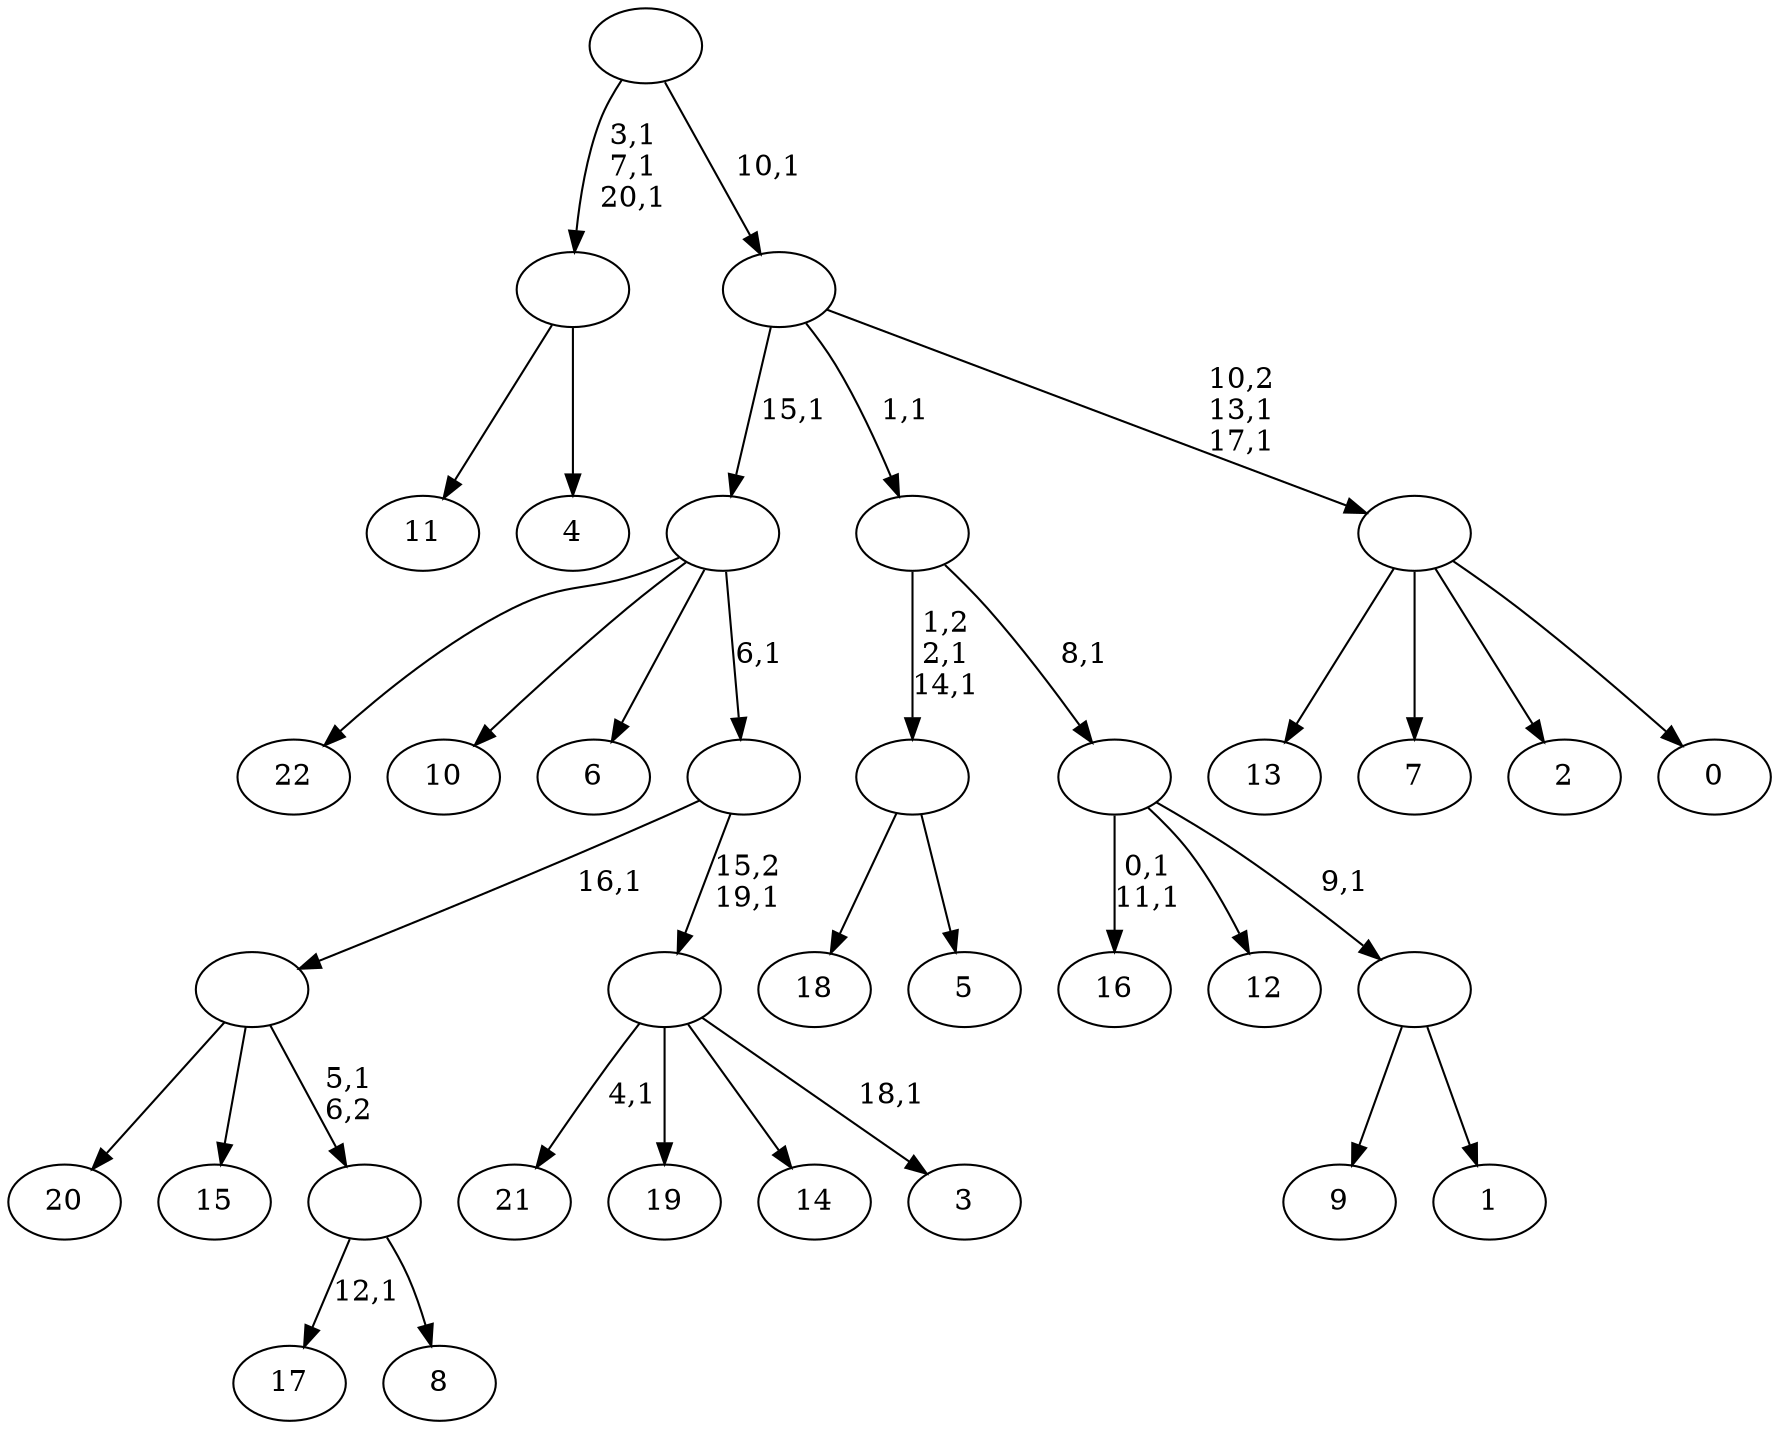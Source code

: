digraph T {
	44 [label="22"]
	43 [label="21"]
	41 [label="20"]
	40 [label="19"]
	39 [label="18"]
	38 [label="17"]
	36 [label="16"]
	33 [label="15"]
	32 [label="14"]
	31 [label="13"]
	30 [label="12"]
	29 [label="11"]
	28 [label="10"]
	27 [label="9"]
	26 [label="8"]
	25 [label=""]
	24 [label=""]
	23 [label="7"]
	22 [label="6"]
	21 [label="5"]
	20 [label=""]
	18 [label="4"]
	17 [label=""]
	14 [label="3"]
	12 [label=""]
	11 [label=""]
	10 [label=""]
	9 [label="2"]
	8 [label="1"]
	7 [label=""]
	6 [label=""]
	5 [label=""]
	4 [label="0"]
	3 [label=""]
	1 [label=""]
	0 [label=""]
	25 -> 38 [label="12,1"]
	25 -> 26 [label=""]
	24 -> 41 [label=""]
	24 -> 33 [label=""]
	24 -> 25 [label="5,1\n6,2"]
	20 -> 39 [label=""]
	20 -> 21 [label=""]
	17 -> 29 [label=""]
	17 -> 18 [label=""]
	12 -> 14 [label="18,1"]
	12 -> 43 [label="4,1"]
	12 -> 40 [label=""]
	12 -> 32 [label=""]
	11 -> 24 [label="16,1"]
	11 -> 12 [label="15,2\n19,1"]
	10 -> 44 [label=""]
	10 -> 28 [label=""]
	10 -> 22 [label=""]
	10 -> 11 [label="6,1"]
	7 -> 27 [label=""]
	7 -> 8 [label=""]
	6 -> 36 [label="0,1\n11,1"]
	6 -> 30 [label=""]
	6 -> 7 [label="9,1"]
	5 -> 20 [label="1,2\n2,1\n14,1"]
	5 -> 6 [label="8,1"]
	3 -> 31 [label=""]
	3 -> 23 [label=""]
	3 -> 9 [label=""]
	3 -> 4 [label=""]
	1 -> 3 [label="10,2\n13,1\n17,1"]
	1 -> 10 [label="15,1"]
	1 -> 5 [label="1,1"]
	0 -> 17 [label="3,1\n7,1\n20,1"]
	0 -> 1 [label="10,1"]
}
